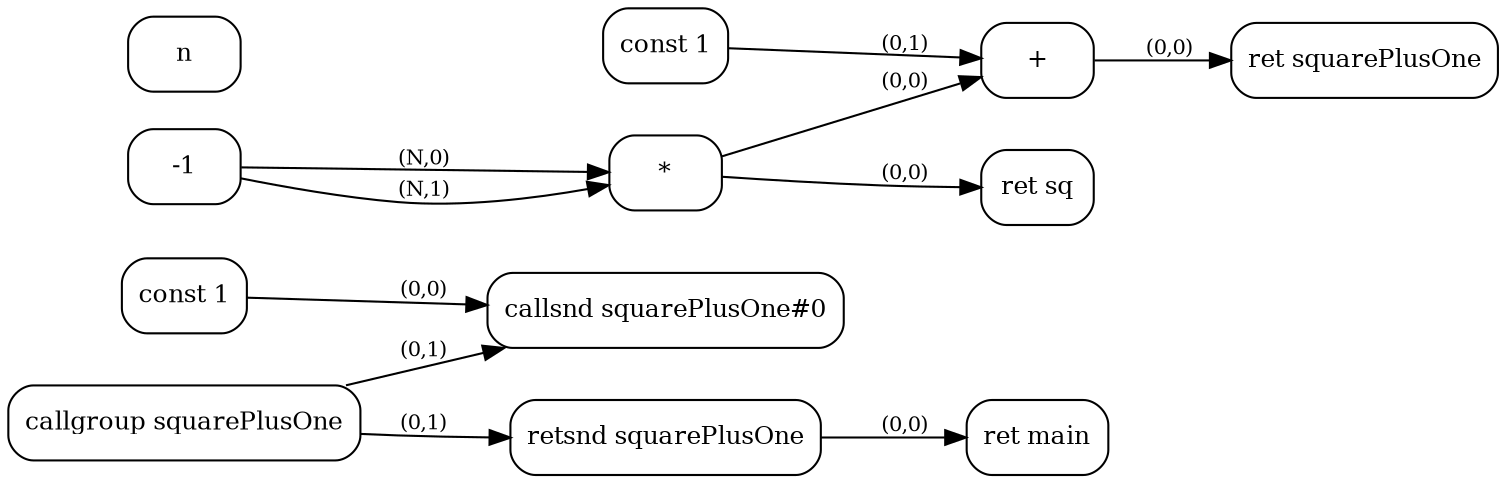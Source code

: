 digraph G {
  rankdir=LR;
  node [shape=box, style=rounded, fontsize=12];
  n0 [label="const 1"];
  n1 [label="callgroup squarePlusOne"];
  n2 [label="callsnd squarePlusOne#0"];
  n3 [label="retsnd squarePlusOne"];
  n4 [label="ret main"];
  n5 [label="*"];
  n6 [label="ret sq"];
  n7 [label="const 1"];
  n8 [label="+"];
  n9 [label="ret squarePlusOne"];
  n0 -> n2 [label="(0,0)", fontsize=10];
  n1 -> n2 [label="(0,1)", fontsize=10];
  n1 -> n3 [label="(0,1)", fontsize=10];
  n3 -> n4 [label="(0,0)", fontsize=10];
  n-1 -> n5 [label="(N,0)", fontsize=10];
  n-1 -> n5 [label="(N,1)", fontsize=10];
  n5 -> n6 [label="(0,0)", fontsize=10];
  n5 -> n8 [label="(0,0)", fontsize=10];
  n7 -> n8 [label="(0,1)", fontsize=10];
  n8 -> n9 [label="(0,0)", fontsize=10];
}
